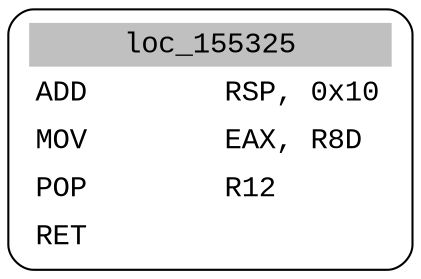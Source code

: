 digraph asm_graph {
1941 [
shape="Mrecord" fontname="Courier New"label =<<table border="0" cellborder="0" cellpadding="3"><tr><td align="center" colspan="2" bgcolor="grey">loc_155325</td></tr><tr><td align="left">ADD        RSP, 0x10</td></tr><tr><td align="left">MOV        EAX, R8D</td></tr><tr><td align="left">POP        R12</td></tr><tr><td align="left">RET        </td></tr></table>> ];
}